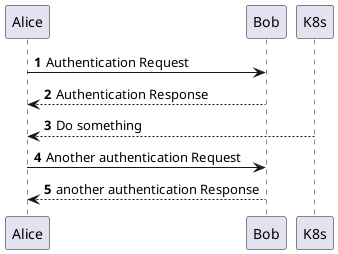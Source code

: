 @startuml
'https://plantuml.com/sequence-diagram

autonumber

Alice -> Bob: Authentication Request
Bob --> Alice: Authentication Response
K8s --> Alice: Do something

Alice -> Bob: Another authentication Request
Alice <-- Bob: another authentication Response
@enduml